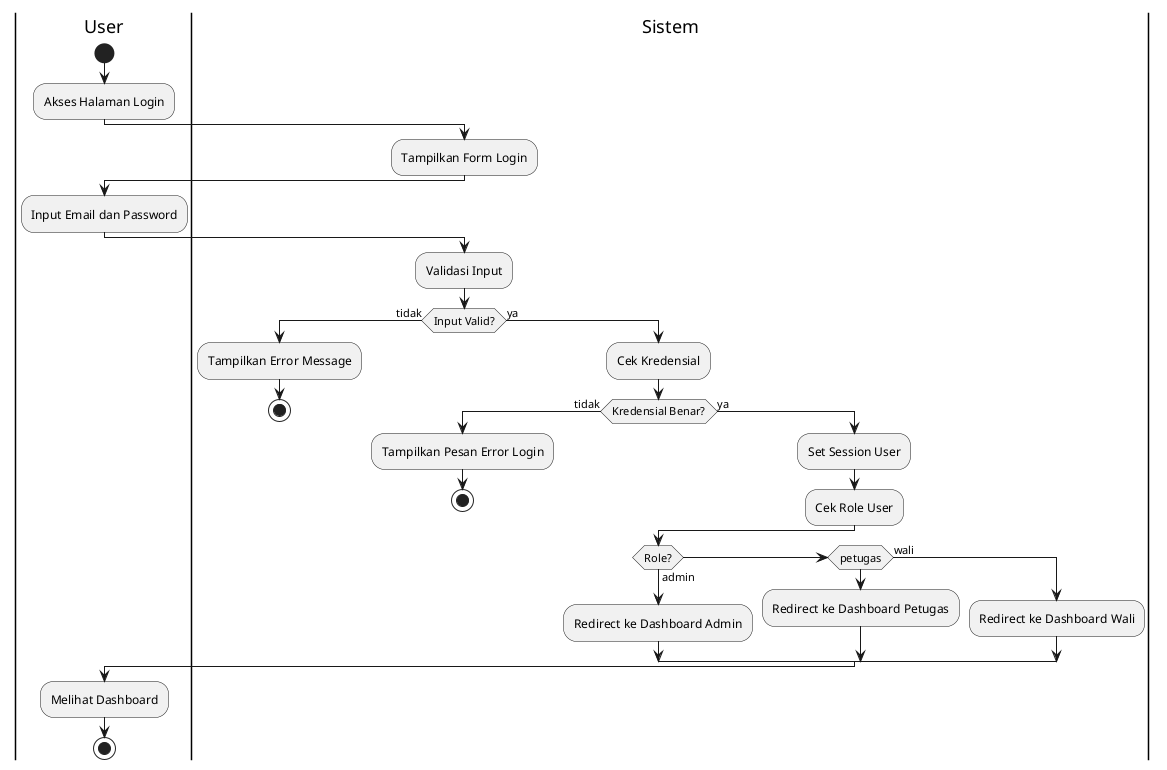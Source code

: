 @startuml Login Process

|User|
start
:Akses Halaman Login;

|Sistem|
:Tampilkan Form Login;

|User|
:Input Email dan Password;

|Sistem|
:Validasi Input;
if (Input Valid?) then (tidak)
    :Tampilkan Error Message;
    stop
else (ya)
    :Cek Kredensial;
    if (Kredensial Benar?) then (tidak)
        :Tampilkan Pesan Error Login;
        stop
    else (ya)
        :Set Session User;
        :Cek Role User;
        if (Role?) then (admin)
            :Redirect ke Dashboard Admin;
        elseif (petugas)
            :Redirect ke Dashboard Petugas;
        else (wali)
            :Redirect ke Dashboard Wali;
        endif
    endif
endif

|User|
:Melihat Dashboard;
stop

@enduml